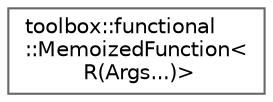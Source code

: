 digraph "Graphical Class Hierarchy"
{
 // LATEX_PDF_SIZE
  bgcolor="transparent";
  edge [fontname=Helvetica,fontsize=10,labelfontname=Helvetica,labelfontsize=10];
  node [fontname=Helvetica,fontsize=10,shape=box,height=0.2,width=0.4];
  rankdir="LR";
  Node0 [id="Node000000",label="toolbox::functional\l::MemoizedFunction\<\l R(Args...)\>",height=0.2,width=0.4,color="grey40", fillcolor="white", style="filled",URL="$classtoolbox_1_1functional_1_1_memoized_function_3_01_r_07_args_8_8_8_08_4.html",tooltip="MemoizedFunction对特定函数签名的特化 / Specialization of MemoizedFunction for specific function signature 仅声明,..."];
}
